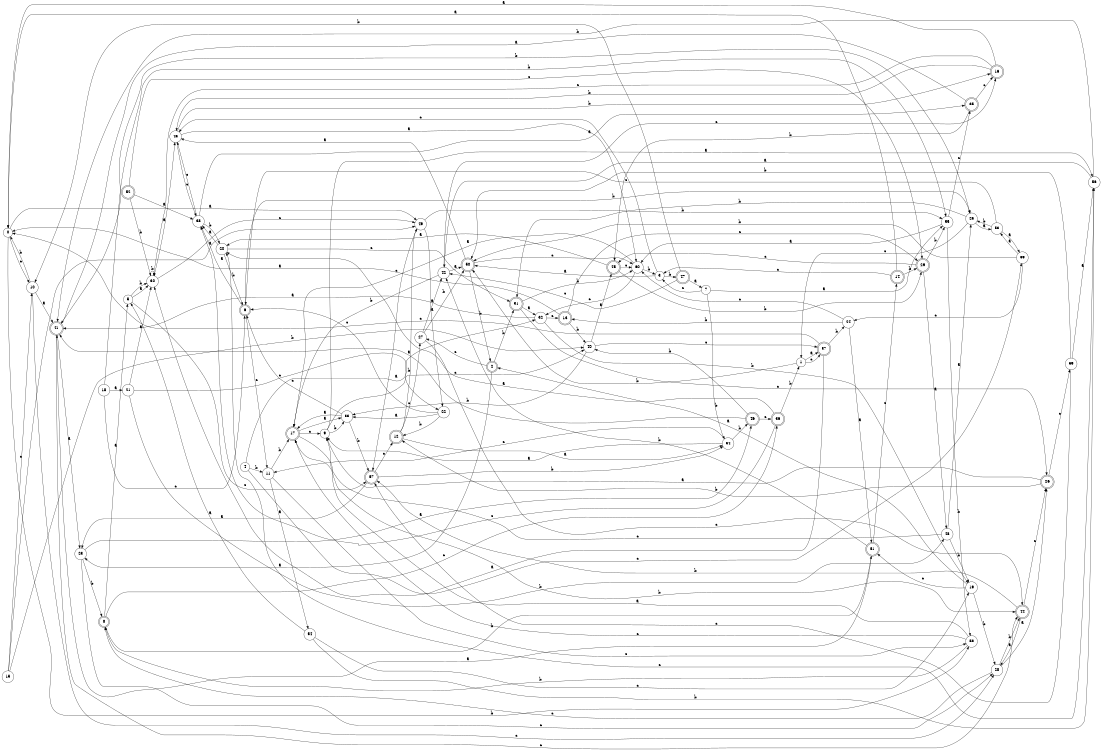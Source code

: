 digraph n49_8 {
__start0 [label="" shape="none"];

rankdir=LR;
size="8,5";

s0 [style="filled", color="black", fillcolor="white" shape="circle", label="0"];
s1 [style="filled", color="black", fillcolor="white" shape="circle", label="1"];
s2 [style="rounded,filled", color="black", fillcolor="white" shape="doublecircle", label="2"];
s3 [style="filled", color="black", fillcolor="white" shape="circle", label="3"];
s4 [style="filled", color="black", fillcolor="white" shape="circle", label="4"];
s5 [style="filled", color="black", fillcolor="white" shape="circle", label="5"];
s6 [style="rounded,filled", color="black", fillcolor="white" shape="doublecircle", label="6"];
s7 [style="filled", color="black", fillcolor="white" shape="circle", label="7"];
s8 [style="rounded,filled", color="black", fillcolor="white" shape="doublecircle", label="8"];
s9 [style="filled", color="black", fillcolor="white" shape="circle", label="9"];
s10 [style="filled", color="black", fillcolor="white" shape="circle", label="10"];
s11 [style="filled", color="black", fillcolor="white" shape="circle", label="11"];
s12 [style="rounded,filled", color="black", fillcolor="white" shape="doublecircle", label="12"];
s13 [style="rounded,filled", color="black", fillcolor="white" shape="doublecircle", label="13"];
s14 [style="rounded,filled", color="black", fillcolor="white" shape="doublecircle", label="14"];
s15 [style="filled", color="black", fillcolor="white" shape="circle", label="15"];
s16 [style="rounded,filled", color="black", fillcolor="white" shape="doublecircle", label="16"];
s17 [style="rounded,filled", color="black", fillcolor="white" shape="doublecircle", label="17"];
s18 [style="filled", color="black", fillcolor="white" shape="circle", label="18"];
s19 [style="filled", color="black", fillcolor="white" shape="circle", label="19"];
s20 [style="filled", color="black", fillcolor="white" shape="circle", label="20"];
s21 [style="filled", color="black", fillcolor="white" shape="circle", label="21"];
s22 [style="filled", color="black", fillcolor="white" shape="circle", label="22"];
s23 [style="filled", color="black", fillcolor="white" shape="circle", label="23"];
s24 [style="filled", color="black", fillcolor="white" shape="circle", label="24"];
s25 [style="filled", color="black", fillcolor="white" shape="circle", label="25"];
s26 [style="rounded,filled", color="black", fillcolor="white" shape="doublecircle", label="26"];
s27 [style="filled", color="black", fillcolor="white" shape="circle", label="27"];
s28 [style="filled", color="black", fillcolor="white" shape="circle", label="28"];
s29 [style="rounded,filled", color="black", fillcolor="white" shape="doublecircle", label="29"];
s30 [style="filled", color="black", fillcolor="white" shape="circle", label="30"];
s31 [style="rounded,filled", color="black", fillcolor="white" shape="doublecircle", label="31"];
s32 [style="filled", color="black", fillcolor="white" shape="circle", label="32"];
s33 [style="filled", color="black", fillcolor="white" shape="circle", label="33"];
s34 [style="filled", color="black", fillcolor="white" shape="circle", label="34"];
s35 [style="rounded,filled", color="black", fillcolor="white" shape="doublecircle", label="35"];
s36 [style="rounded,filled", color="black", fillcolor="white" shape="doublecircle", label="36"];
s37 [style="rounded,filled", color="black", fillcolor="white" shape="doublecircle", label="37"];
s38 [style="filled", color="black", fillcolor="white" shape="circle", label="38"];
s39 [style="filled", color="black", fillcolor="white" shape="circle", label="39"];
s40 [style="filled", color="black", fillcolor="white" shape="circle", label="40"];
s41 [style="rounded,filled", color="black", fillcolor="white" shape="doublecircle", label="41"];
s42 [style="filled", color="black", fillcolor="white" shape="circle", label="42"];
s43 [style="filled", color="black", fillcolor="white" shape="circle", label="43"];
s44 [style="rounded,filled", color="black", fillcolor="white" shape="doublecircle", label="44"];
s45 [style="rounded,filled", color="black", fillcolor="white" shape="doublecircle", label="45"];
s46 [style="rounded,filled", color="black", fillcolor="white" shape="doublecircle", label="46"];
s47 [style="rounded,filled", color="black", fillcolor="white" shape="doublecircle", label="47"];
s48 [style="filled", color="black", fillcolor="white" shape="circle", label="48"];
s49 [style="filled", color="black", fillcolor="white" shape="circle", label="49"];
s50 [style="rounded,filled", color="black", fillcolor="white" shape="doublecircle", label="50"];
s51 [style="rounded,filled", color="black", fillcolor="white" shape="doublecircle", label="51"];
s52 [style="rounded,filled", color="black", fillcolor="white" shape="doublecircle", label="52"];
s53 [style="filled", color="black", fillcolor="white" shape="circle", label="53"];
s54 [style="filled", color="black", fillcolor="white" shape="circle", label="54"];
s55 [style="filled", color="black", fillcolor="white" shape="circle", label="55"];
s56 [style="filled", color="black", fillcolor="white" shape="circle", label="56"];
s57 [style="rounded,filled", color="black", fillcolor="white" shape="doublecircle", label="57"];
s58 [style="filled", color="black", fillcolor="white" shape="circle", label="58"];
s59 [style="filled", color="black", fillcolor="white" shape="circle", label="59"];
s60 [style="filled", color="black", fillcolor="white" shape="circle", label="60"];
s0 -> s49 [label="a"];
s0 -> s58 [label="b"];
s0 -> s10 [label="c"];
s1 -> s37 [label="a"];
s1 -> s50 [label="b"];
s1 -> s37 [label="c"];
s2 -> s23 [label="a"];
s2 -> s31 [label="b"];
s2 -> s27 [label="c"];
s3 -> s50 [label="a"];
s3 -> s47 [label="b"];
s3 -> s43 [label="c"];
s4 -> s32 [label="a"];
s4 -> s11 [label="b"];
s4 -> s39 [label="c"];
s5 -> s30 [label="a"];
s5 -> s30 [label="b"];
s5 -> s57 [label="c"];
s6 -> s38 [label="a"];
s6 -> s25 [label="b"];
s6 -> s11 [label="c"];
s7 -> s55 [label="a"];
s7 -> s34 [label="b"];
s7 -> s3 [label="c"];
s8 -> s5 [label="a"];
s8 -> s51 [label="b"];
s8 -> s36 [label="c"];
s9 -> s56 [label="a"];
s9 -> s33 [label="b"];
s9 -> s40 [label="c"];
s10 -> s41 [label="a"];
s10 -> s0 [label="b"];
s10 -> s28 [label="c"];
s11 -> s54 [label="a"];
s11 -> s17 [label="b"];
s11 -> s58 [label="c"];
s12 -> s34 [label="a"];
s12 -> s49 [label="b"];
s12 -> s27 [label="c"];
s13 -> s0 [label="a"];
s13 -> s40 [label="b"];
s13 -> s29 [label="c"];
s14 -> s0 [label="a"];
s14 -> s29 [label="b"];
s14 -> s3 [label="c"];
s15 -> s49 [label="a"];
s15 -> s40 [label="b"];
s15 -> s10 [label="c"];
s16 -> s0 [label="a"];
s16 -> s43 [label="b"];
s16 -> s30 [label="c"];
s17 -> s33 [label="a"];
s17 -> s44 [label="b"];
s17 -> s9 [label="c"];
s18 -> s21 [label="a"];
s18 -> s55 [label="b"];
s18 -> s6 [label="c"];
s19 -> s2 [label="a"];
s19 -> s28 [label="b"];
s19 -> s51 [label="c"];
s20 -> s38 [label="a"];
s20 -> s6 [label="b"];
s20 -> s31 [label="c"];
s21 -> s30 [label="a"];
s21 -> s48 [label="b"];
s21 -> s22 [label="c"];
s22 -> s33 [label="a"];
s22 -> s12 [label="b"];
s22 -> s6 [label="c"];
s23 -> s46 [label="a"];
s23 -> s8 [label="b"];
s23 -> s28 [label="c"];
s24 -> s51 [label="a"];
s24 -> s13 [label="b"];
s24 -> s60 [label="c"];
s25 -> s53 [label="a"];
s25 -> s31 [label="b"];
s25 -> s1 [label="c"];
s26 -> s9 [label="a"];
s26 -> s12 [label="b"];
s26 -> s59 [label="c"];
s27 -> s42 [label="a"];
s27 -> s50 [label="b"];
s27 -> s44 [label="c"];
s28 -> s26 [label="a"];
s28 -> s44 [label="b"];
s28 -> s8 [label="c"];
s29 -> s48 [label="a"];
s29 -> s55 [label="b"];
s29 -> s45 [label="c"];
s30 -> s43 [label="a"];
s30 -> s30 [label="b"];
s30 -> s49 [label="c"];
s31 -> s32 [label="a"];
s31 -> s60 [label="b"];
s31 -> s26 [label="c"];
s32 -> s41 [label="a"];
s32 -> s19 [label="b"];
s32 -> s13 [label="c"];
s33 -> s17 [label="a"];
s33 -> s57 [label="b"];
s33 -> s6 [label="c"];
s34 -> s9 [label="a"];
s34 -> s46 [label="b"];
s34 -> s11 [label="c"];
s35 -> s41 [label="a"];
s35 -> s45 [label="b"];
s35 -> s16 [label="c"];
s36 -> s20 [label="a"];
s36 -> s1 [label="b"];
s36 -> s38 [label="c"];
s37 -> s30 [label="a"];
s37 -> s24 [label="b"];
s37 -> s0 [label="c"];
s38 -> s35 [label="a"];
s38 -> s20 [label="b"];
s38 -> s43 [label="c"];
s39 -> s53 [label="a"];
s39 -> s50 [label="b"];
s39 -> s24 [label="c"];
s40 -> s45 [label="a"];
s40 -> s33 [label="b"];
s40 -> s37 [label="c"];
s41 -> s23 [label="a"];
s41 -> s25 [label="b"];
s41 -> s44 [label="c"];
s42 -> s50 [label="a"];
s42 -> s17 [label="b"];
s42 -> s16 [label="c"];
s43 -> s60 [label="a"];
s43 -> s16 [label="b"];
s43 -> s38 [label="c"];
s44 -> s28 [label="a"];
s44 -> s57 [label="b"];
s44 -> s26 [label="c"];
s45 -> s20 [label="a"];
s45 -> s29 [label="b"];
s45 -> s60 [label="c"];
s46 -> s41 [label="a"];
s46 -> s40 [label="b"];
s46 -> s36 [label="c"];
s47 -> s7 [label="a"];
s47 -> s10 [label="b"];
s47 -> s42 [label="c"];
s48 -> s25 [label="a"];
s48 -> s19 [label="b"];
s48 -> s9 [label="c"];
s49 -> s22 [label="a"];
s49 -> s55 [label="b"];
s49 -> s57 [label="c"];
s50 -> s43 [label="a"];
s50 -> s2 [label="b"];
s50 -> s60 [label="c"];
s51 -> s41 [label="a"];
s51 -> s42 [label="b"];
s51 -> s14 [label="c"];
s52 -> s38 [label="a"];
s52 -> s30 [label="b"];
s52 -> s29 [label="c"];
s53 -> s39 [label="a"];
s53 -> s25 [label="b"];
s53 -> s6 [label="c"];
s54 -> s5 [label="a"];
s54 -> s56 [label="b"];
s54 -> s19 [label="c"];
s55 -> s60 [label="a"];
s55 -> s58 [label="b"];
s55 -> s35 [label="c"];
s56 -> s42 [label="a"];
s56 -> s41 [label="b"];
s56 -> s20 [label="c"];
s57 -> s23 [label="a"];
s57 -> s34 [label="b"];
s57 -> s12 [label="c"];
s58 -> s17 [label="a"];
s58 -> s8 [label="b"];
s58 -> s17 [label="c"];
s59 -> s56 [label="a"];
s59 -> s50 [label="b"];
s59 -> s57 [label="c"];
s60 -> s17 [label="a"];
s60 -> s3 [label="b"];
s60 -> s32 [label="c"];

}